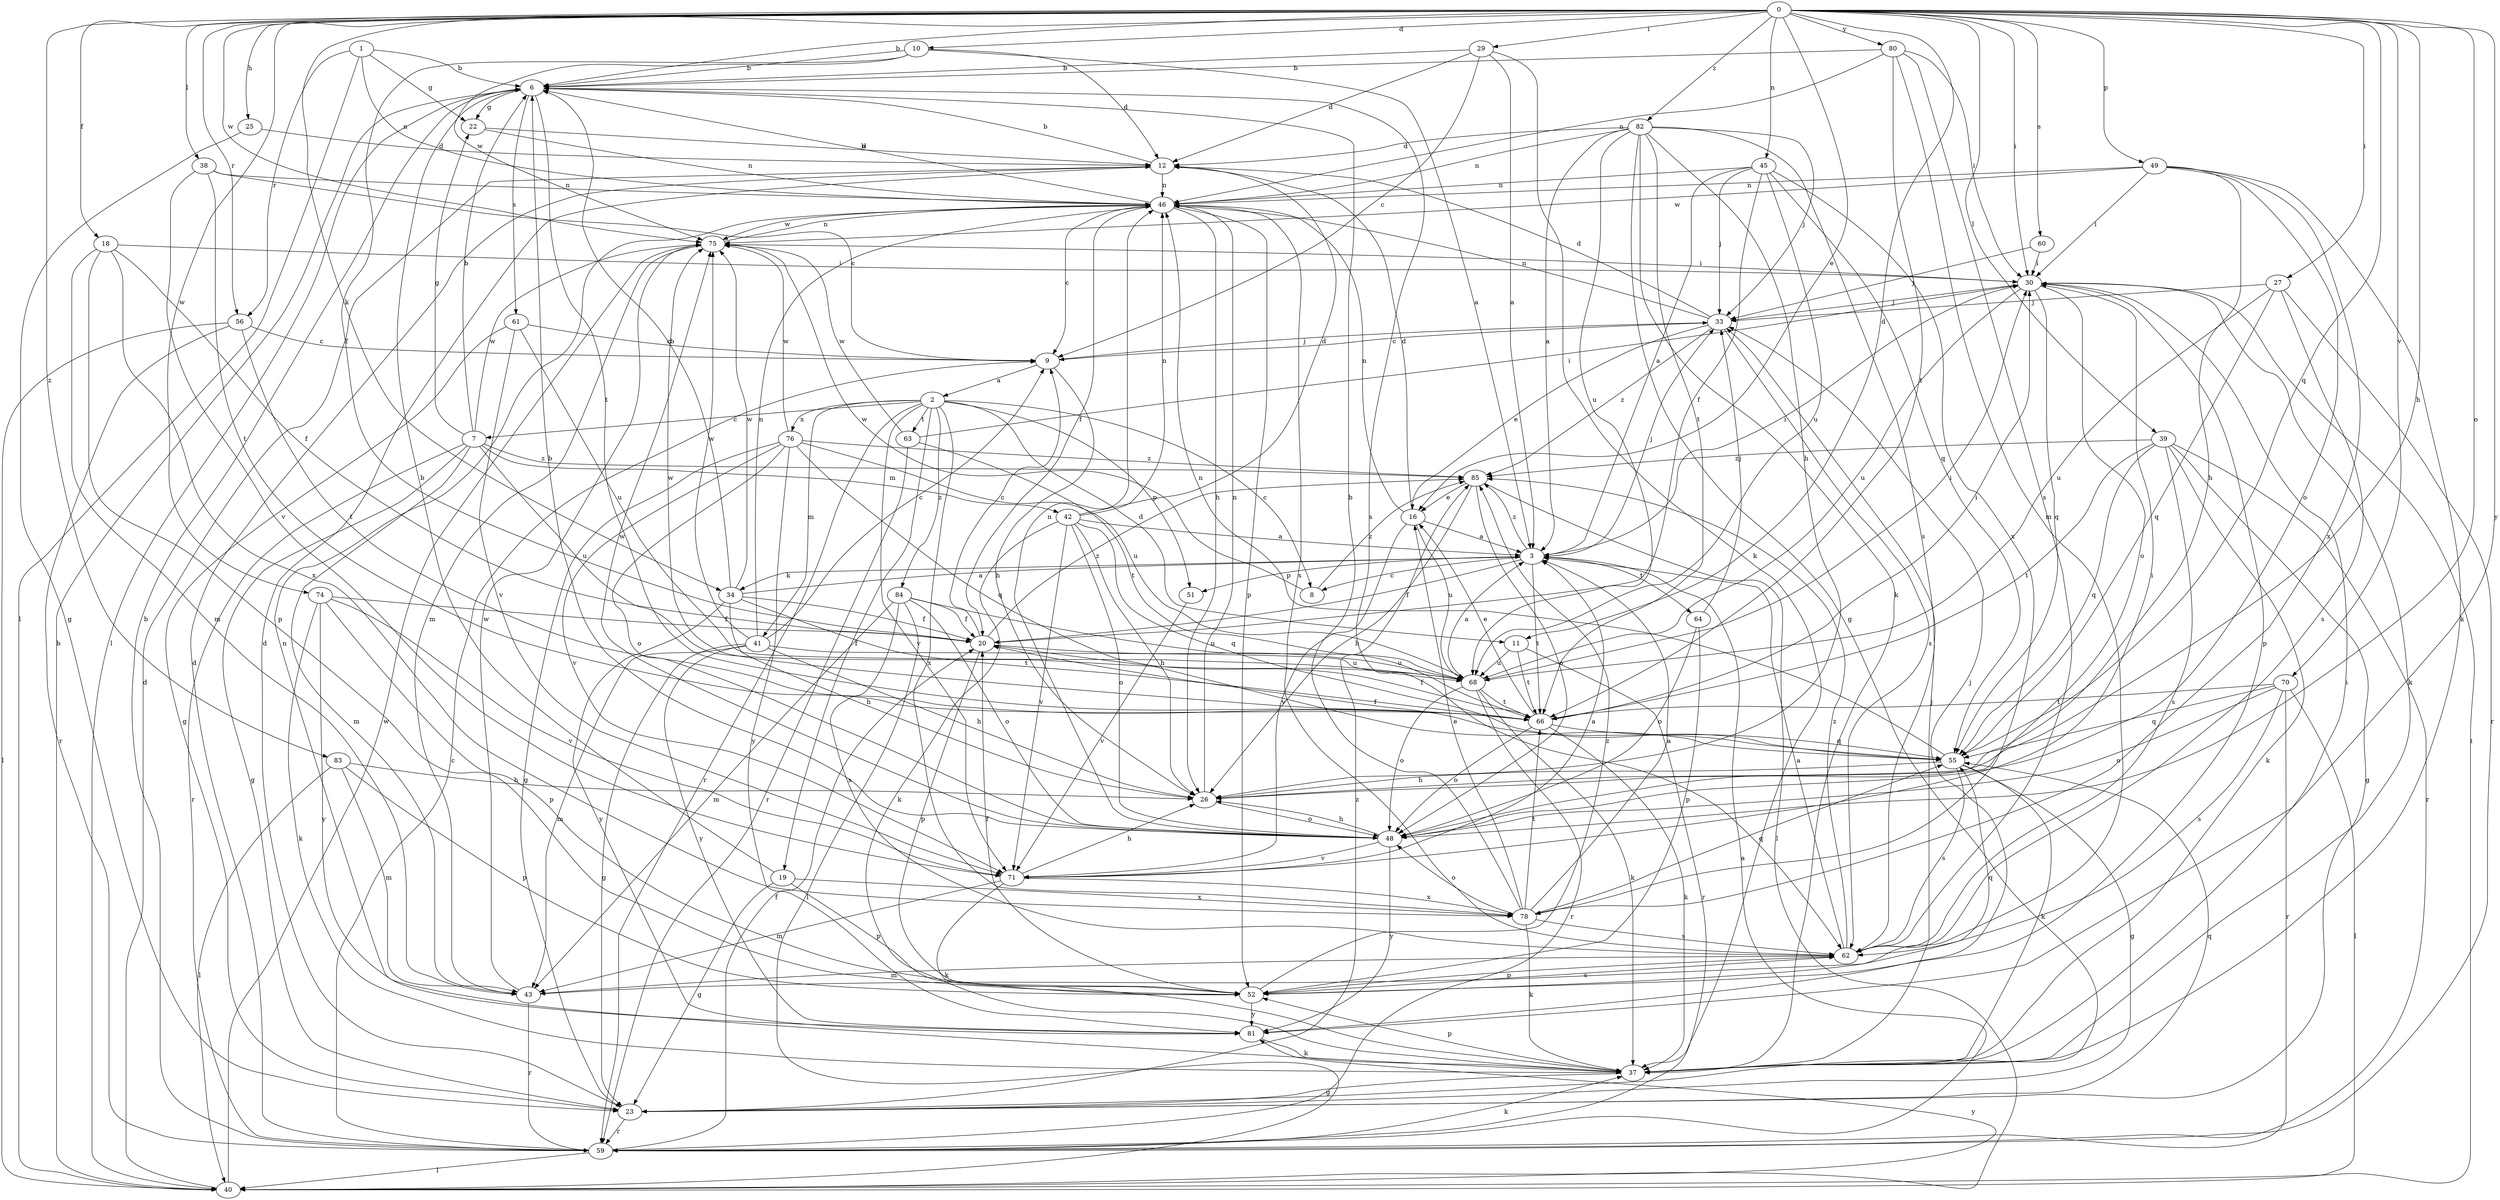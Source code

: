 strict digraph  {
0;
1;
2;
3;
6;
7;
8;
9;
10;
11;
12;
16;
18;
19;
20;
22;
23;
25;
26;
27;
29;
30;
33;
34;
37;
38;
39;
40;
41;
42;
43;
45;
46;
48;
49;
51;
52;
55;
56;
59;
60;
61;
62;
63;
64;
66;
68;
70;
71;
74;
75;
76;
78;
80;
81;
82;
83;
84;
85;
0 -> 6  [label=b];
0 -> 10  [label=d];
0 -> 11  [label=d];
0 -> 16  [label=e];
0 -> 18  [label=f];
0 -> 25  [label=h];
0 -> 26  [label=h];
0 -> 27  [label=i];
0 -> 29  [label=i];
0 -> 30  [label=i];
0 -> 34  [label=k];
0 -> 38  [label=l];
0 -> 39  [label=l];
0 -> 45  [label=n];
0 -> 48  [label=o];
0 -> 49  [label=p];
0 -> 55  [label=q];
0 -> 56  [label=r];
0 -> 60  [label=s];
0 -> 70  [label=v];
0 -> 74  [label=w];
0 -> 75  [label=w];
0 -> 80  [label=y];
0 -> 81  [label=y];
0 -> 82  [label=z];
0 -> 83  [label=z];
1 -> 6  [label=b];
1 -> 22  [label=g];
1 -> 40  [label=l];
1 -> 46  [label=n];
1 -> 56  [label=r];
2 -> 7  [label=c];
2 -> 8  [label=c];
2 -> 11  [label=d];
2 -> 19  [label=f];
2 -> 41  [label=m];
2 -> 51  [label=p];
2 -> 59  [label=r];
2 -> 63  [label=t];
2 -> 71  [label=v];
2 -> 76  [label=x];
2 -> 78  [label=x];
2 -> 84  [label=z];
3 -> 8  [label=c];
3 -> 20  [label=f];
3 -> 30  [label=i];
3 -> 33  [label=j];
3 -> 34  [label=k];
3 -> 51  [label=p];
3 -> 64  [label=t];
3 -> 66  [label=t];
3 -> 85  [label=z];
6 -> 22  [label=g];
6 -> 40  [label=l];
6 -> 61  [label=s];
6 -> 62  [label=s];
6 -> 66  [label=t];
7 -> 6  [label=b];
7 -> 22  [label=g];
7 -> 23  [label=g];
7 -> 42  [label=m];
7 -> 43  [label=m];
7 -> 59  [label=r];
7 -> 68  [label=u];
7 -> 75  [label=w];
7 -> 85  [label=z];
8 -> 75  [label=w];
8 -> 85  [label=z];
9 -> 2  [label=a];
9 -> 26  [label=h];
9 -> 33  [label=j];
10 -> 3  [label=a];
10 -> 6  [label=b];
10 -> 12  [label=d];
10 -> 20  [label=f];
10 -> 75  [label=w];
11 -> 59  [label=r];
11 -> 66  [label=t];
11 -> 68  [label=u];
12 -> 6  [label=b];
12 -> 46  [label=n];
16 -> 3  [label=a];
16 -> 12  [label=d];
16 -> 46  [label=n];
16 -> 68  [label=u];
16 -> 71  [label=v];
18 -> 20  [label=f];
18 -> 30  [label=i];
18 -> 43  [label=m];
18 -> 52  [label=p];
18 -> 78  [label=x];
19 -> 6  [label=b];
19 -> 23  [label=g];
19 -> 52  [label=p];
19 -> 78  [label=x];
20 -> 9  [label=c];
20 -> 52  [label=p];
20 -> 68  [label=u];
20 -> 85  [label=z];
22 -> 12  [label=d];
22 -> 46  [label=n];
23 -> 12  [label=d];
23 -> 55  [label=q];
23 -> 59  [label=r];
23 -> 85  [label=z];
25 -> 12  [label=d];
25 -> 23  [label=g];
26 -> 46  [label=n];
26 -> 48  [label=o];
27 -> 33  [label=j];
27 -> 55  [label=q];
27 -> 59  [label=r];
27 -> 62  [label=s];
27 -> 68  [label=u];
29 -> 3  [label=a];
29 -> 6  [label=b];
29 -> 9  [label=c];
29 -> 12  [label=d];
29 -> 37  [label=k];
30 -> 33  [label=j];
30 -> 37  [label=k];
30 -> 48  [label=o];
30 -> 52  [label=p];
30 -> 55  [label=q];
30 -> 68  [label=u];
33 -> 9  [label=c];
33 -> 12  [label=d];
33 -> 16  [label=e];
33 -> 46  [label=n];
33 -> 62  [label=s];
33 -> 85  [label=z];
34 -> 3  [label=a];
34 -> 6  [label=b];
34 -> 20  [label=f];
34 -> 26  [label=h];
34 -> 66  [label=t];
34 -> 75  [label=w];
34 -> 81  [label=y];
37 -> 23  [label=g];
37 -> 30  [label=i];
37 -> 33  [label=j];
37 -> 46  [label=n];
37 -> 52  [label=p];
38 -> 9  [label=c];
38 -> 46  [label=n];
38 -> 66  [label=t];
38 -> 71  [label=v];
39 -> 23  [label=g];
39 -> 37  [label=k];
39 -> 55  [label=q];
39 -> 59  [label=r];
39 -> 62  [label=s];
39 -> 66  [label=t];
39 -> 85  [label=z];
40 -> 6  [label=b];
40 -> 12  [label=d];
40 -> 30  [label=i];
40 -> 75  [label=w];
40 -> 81  [label=y];
41 -> 9  [label=c];
41 -> 23  [label=g];
41 -> 26  [label=h];
41 -> 43  [label=m];
41 -> 46  [label=n];
41 -> 68  [label=u];
41 -> 75  [label=w];
41 -> 81  [label=y];
42 -> 3  [label=a];
42 -> 12  [label=d];
42 -> 26  [label=h];
42 -> 37  [label=k];
42 -> 46  [label=n];
42 -> 48  [label=o];
42 -> 55  [label=q];
42 -> 71  [label=v];
43 -> 59  [label=r];
43 -> 75  [label=w];
45 -> 3  [label=a];
45 -> 20  [label=f];
45 -> 33  [label=j];
45 -> 46  [label=n];
45 -> 55  [label=q];
45 -> 68  [label=u];
45 -> 78  [label=x];
46 -> 6  [label=b];
46 -> 9  [label=c];
46 -> 20  [label=f];
46 -> 26  [label=h];
46 -> 52  [label=p];
46 -> 62  [label=s];
46 -> 75  [label=w];
48 -> 6  [label=b];
48 -> 26  [label=h];
48 -> 46  [label=n];
48 -> 71  [label=v];
48 -> 75  [label=w];
48 -> 81  [label=y];
49 -> 26  [label=h];
49 -> 30  [label=i];
49 -> 37  [label=k];
49 -> 46  [label=n];
49 -> 48  [label=o];
49 -> 75  [label=w];
49 -> 78  [label=x];
51 -> 71  [label=v];
52 -> 20  [label=f];
52 -> 55  [label=q];
52 -> 62  [label=s];
52 -> 81  [label=y];
52 -> 85  [label=z];
55 -> 20  [label=f];
55 -> 23  [label=g];
55 -> 26  [label=h];
55 -> 37  [label=k];
55 -> 46  [label=n];
55 -> 62  [label=s];
56 -> 9  [label=c];
56 -> 40  [label=l];
56 -> 59  [label=r];
56 -> 66  [label=t];
59 -> 3  [label=a];
59 -> 6  [label=b];
59 -> 9  [label=c];
59 -> 12  [label=d];
59 -> 20  [label=f];
59 -> 37  [label=k];
59 -> 40  [label=l];
60 -> 30  [label=i];
60 -> 33  [label=j];
61 -> 9  [label=c];
61 -> 23  [label=g];
61 -> 68  [label=u];
61 -> 71  [label=v];
62 -> 3  [label=a];
62 -> 43  [label=m];
62 -> 52  [label=p];
62 -> 85  [label=z];
63 -> 30  [label=i];
63 -> 59  [label=r];
63 -> 66  [label=t];
63 -> 75  [label=w];
64 -> 33  [label=j];
64 -> 48  [label=o];
64 -> 52  [label=p];
66 -> 16  [label=e];
66 -> 20  [label=f];
66 -> 30  [label=i];
66 -> 37  [label=k];
66 -> 48  [label=o];
66 -> 55  [label=q];
66 -> 75  [label=w];
68 -> 3  [label=a];
68 -> 30  [label=i];
68 -> 37  [label=k];
68 -> 48  [label=o];
68 -> 59  [label=r];
68 -> 66  [label=t];
70 -> 40  [label=l];
70 -> 48  [label=o];
70 -> 55  [label=q];
70 -> 59  [label=r];
70 -> 62  [label=s];
70 -> 66  [label=t];
71 -> 3  [label=a];
71 -> 26  [label=h];
71 -> 30  [label=i];
71 -> 37  [label=k];
71 -> 43  [label=m];
71 -> 78  [label=x];
74 -> 20  [label=f];
74 -> 37  [label=k];
74 -> 52  [label=p];
74 -> 71  [label=v];
74 -> 81  [label=y];
75 -> 30  [label=i];
75 -> 43  [label=m];
75 -> 46  [label=n];
76 -> 23  [label=g];
76 -> 48  [label=o];
76 -> 55  [label=q];
76 -> 68  [label=u];
76 -> 71  [label=v];
76 -> 75  [label=w];
76 -> 81  [label=y];
76 -> 85  [label=z];
78 -> 3  [label=a];
78 -> 6  [label=b];
78 -> 16  [label=e];
78 -> 37  [label=k];
78 -> 48  [label=o];
78 -> 55  [label=q];
78 -> 62  [label=s];
78 -> 66  [label=t];
80 -> 6  [label=b];
80 -> 30  [label=i];
80 -> 43  [label=m];
80 -> 46  [label=n];
80 -> 62  [label=s];
80 -> 66  [label=t];
81 -> 33  [label=j];
81 -> 37  [label=k];
82 -> 3  [label=a];
82 -> 12  [label=d];
82 -> 23  [label=g];
82 -> 26  [label=h];
82 -> 33  [label=j];
82 -> 37  [label=k];
82 -> 46  [label=n];
82 -> 62  [label=s];
82 -> 66  [label=t];
82 -> 68  [label=u];
83 -> 26  [label=h];
83 -> 40  [label=l];
83 -> 43  [label=m];
83 -> 52  [label=p];
84 -> 20  [label=f];
84 -> 40  [label=l];
84 -> 43  [label=m];
84 -> 48  [label=o];
84 -> 62  [label=s];
84 -> 68  [label=u];
85 -> 16  [label=e];
85 -> 26  [label=h];
85 -> 40  [label=l];
85 -> 48  [label=o];
}
